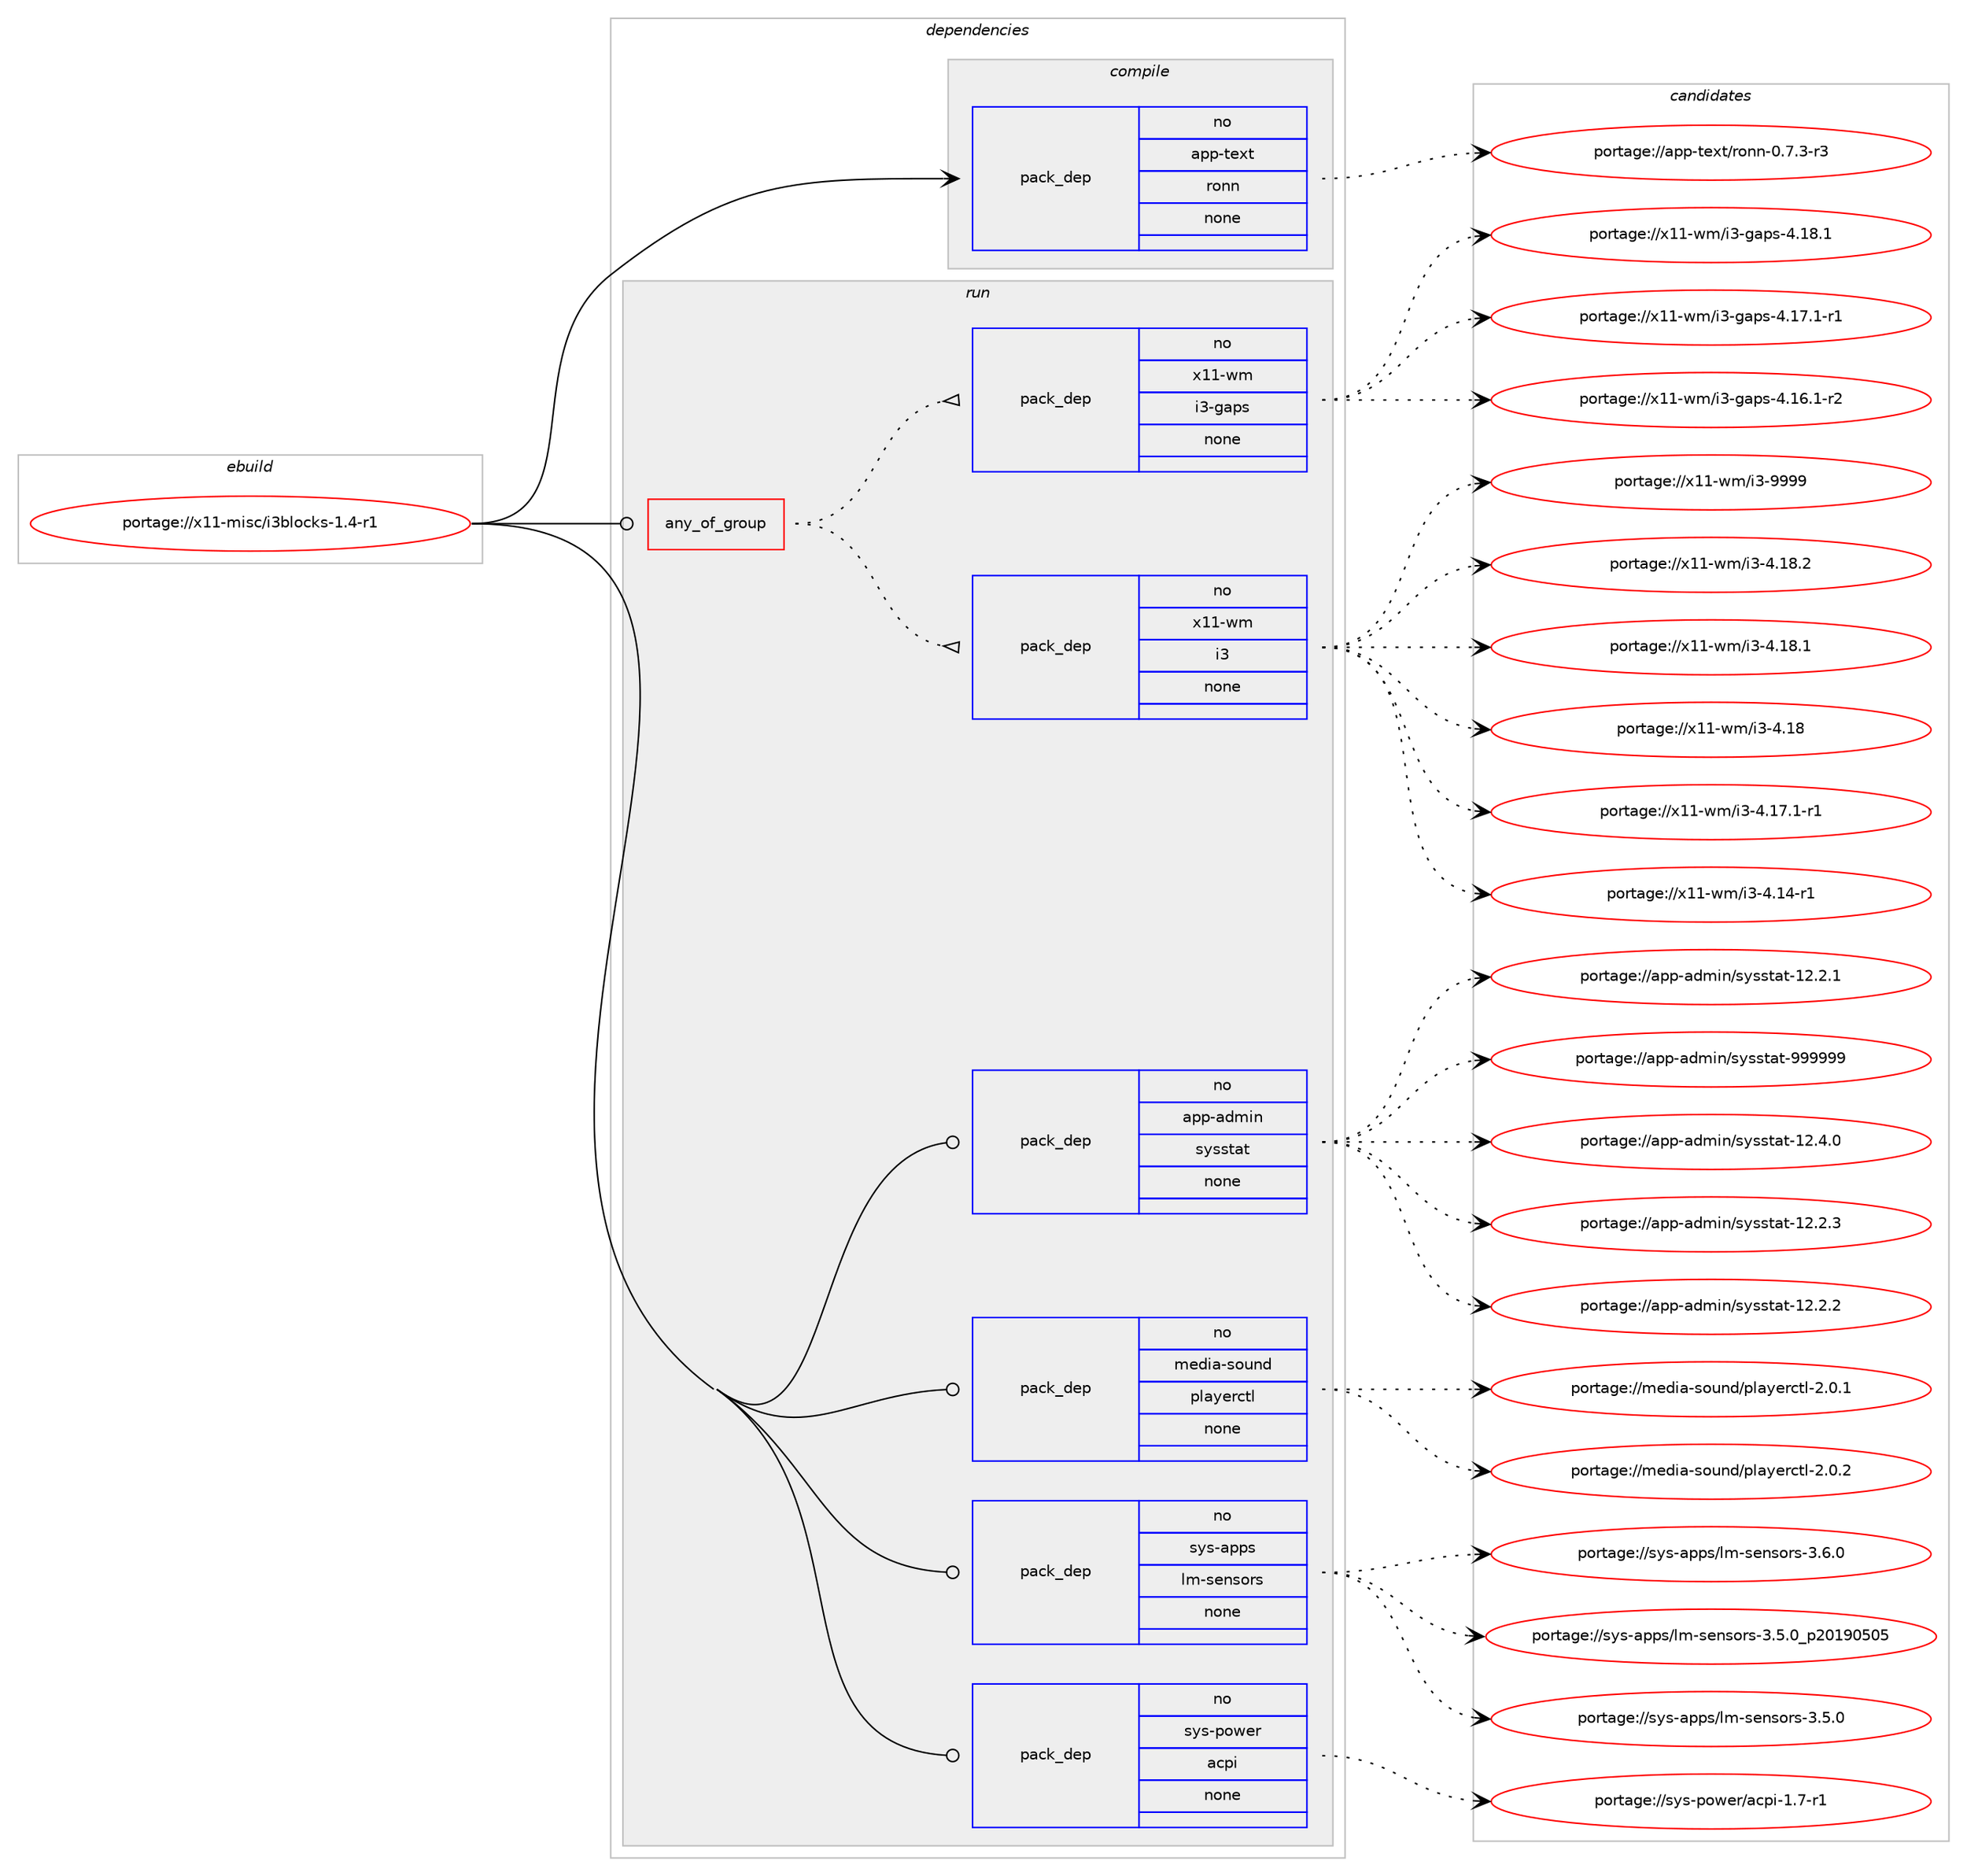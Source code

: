 digraph prolog {

# *************
# Graph options
# *************

newrank=true;
concentrate=true;
compound=true;
graph [rankdir=LR,fontname=Helvetica,fontsize=10,ranksep=1.5];#, ranksep=2.5, nodesep=0.2];
edge  [arrowhead=vee];
node  [fontname=Helvetica,fontsize=10];

# **********
# The ebuild
# **********

subgraph cluster_leftcol {
color=gray;
rank=same;
label=<<i>ebuild</i>>;
id [label="portage://x11-misc/i3blocks-1.4-r1", color=red, width=4, href="../x11-misc/i3blocks-1.4-r1.svg"];
}

# ****************
# The dependencies
# ****************

subgraph cluster_midcol {
color=gray;
label=<<i>dependencies</i>>;
subgraph cluster_compile {
fillcolor="#eeeeee";
style=filled;
label=<<i>compile</i>>;
subgraph pack1177 {
dependency1306 [label=<<TABLE BORDER="0" CELLBORDER="1" CELLSPACING="0" CELLPADDING="4" WIDTH="220"><TR><TD ROWSPAN="6" CELLPADDING="30">pack_dep</TD></TR><TR><TD WIDTH="110">no</TD></TR><TR><TD>app-text</TD></TR><TR><TD>ronn</TD></TR><TR><TD>none</TD></TR><TR><TD></TD></TR></TABLE>>, shape=none, color=blue];
}
id:e -> dependency1306:w [weight=20,style="solid",arrowhead="vee"];
}
subgraph cluster_compileandrun {
fillcolor="#eeeeee";
style=filled;
label=<<i>compile and run</i>>;
}
subgraph cluster_run {
fillcolor="#eeeeee";
style=filled;
label=<<i>run</i>>;
subgraph any10 {
dependency1307 [label=<<TABLE BORDER="0" CELLBORDER="1" CELLSPACING="0" CELLPADDING="4"><TR><TD CELLPADDING="10">any_of_group</TD></TR></TABLE>>, shape=none, color=red];subgraph pack1178 {
dependency1308 [label=<<TABLE BORDER="0" CELLBORDER="1" CELLSPACING="0" CELLPADDING="4" WIDTH="220"><TR><TD ROWSPAN="6" CELLPADDING="30">pack_dep</TD></TR><TR><TD WIDTH="110">no</TD></TR><TR><TD>x11-wm</TD></TR><TR><TD>i3</TD></TR><TR><TD>none</TD></TR><TR><TD></TD></TR></TABLE>>, shape=none, color=blue];
}
dependency1307:e -> dependency1308:w [weight=20,style="dotted",arrowhead="oinv"];
subgraph pack1179 {
dependency1309 [label=<<TABLE BORDER="0" CELLBORDER="1" CELLSPACING="0" CELLPADDING="4" WIDTH="220"><TR><TD ROWSPAN="6" CELLPADDING="30">pack_dep</TD></TR><TR><TD WIDTH="110">no</TD></TR><TR><TD>x11-wm</TD></TR><TR><TD>i3-gaps</TD></TR><TR><TD>none</TD></TR><TR><TD></TD></TR></TABLE>>, shape=none, color=blue];
}
dependency1307:e -> dependency1309:w [weight=20,style="dotted",arrowhead="oinv"];
}
id:e -> dependency1307:w [weight=20,style="solid",arrowhead="odot"];
subgraph pack1180 {
dependency1310 [label=<<TABLE BORDER="0" CELLBORDER="1" CELLSPACING="0" CELLPADDING="4" WIDTH="220"><TR><TD ROWSPAN="6" CELLPADDING="30">pack_dep</TD></TR><TR><TD WIDTH="110">no</TD></TR><TR><TD>app-admin</TD></TR><TR><TD>sysstat</TD></TR><TR><TD>none</TD></TR><TR><TD></TD></TR></TABLE>>, shape=none, color=blue];
}
id:e -> dependency1310:w [weight=20,style="solid",arrowhead="odot"];
subgraph pack1181 {
dependency1311 [label=<<TABLE BORDER="0" CELLBORDER="1" CELLSPACING="0" CELLPADDING="4" WIDTH="220"><TR><TD ROWSPAN="6" CELLPADDING="30">pack_dep</TD></TR><TR><TD WIDTH="110">no</TD></TR><TR><TD>media-sound</TD></TR><TR><TD>playerctl</TD></TR><TR><TD>none</TD></TR><TR><TD></TD></TR></TABLE>>, shape=none, color=blue];
}
id:e -> dependency1311:w [weight=20,style="solid",arrowhead="odot"];
subgraph pack1182 {
dependency1312 [label=<<TABLE BORDER="0" CELLBORDER="1" CELLSPACING="0" CELLPADDING="4" WIDTH="220"><TR><TD ROWSPAN="6" CELLPADDING="30">pack_dep</TD></TR><TR><TD WIDTH="110">no</TD></TR><TR><TD>sys-apps</TD></TR><TR><TD>lm-sensors</TD></TR><TR><TD>none</TD></TR><TR><TD></TD></TR></TABLE>>, shape=none, color=blue];
}
id:e -> dependency1312:w [weight=20,style="solid",arrowhead="odot"];
subgraph pack1183 {
dependency1313 [label=<<TABLE BORDER="0" CELLBORDER="1" CELLSPACING="0" CELLPADDING="4" WIDTH="220"><TR><TD ROWSPAN="6" CELLPADDING="30">pack_dep</TD></TR><TR><TD WIDTH="110">no</TD></TR><TR><TD>sys-power</TD></TR><TR><TD>acpi</TD></TR><TR><TD>none</TD></TR><TR><TD></TD></TR></TABLE>>, shape=none, color=blue];
}
id:e -> dependency1313:w [weight=20,style="solid",arrowhead="odot"];
}
}

# **************
# The candidates
# **************

subgraph cluster_choices {
rank=same;
color=gray;
label=<<i>candidates</i>>;

subgraph choice1177 {
color=black;
nodesep=1;
choice9711211245116101120116471141111101104548465546514511451 [label="portage://app-text/ronn-0.7.3-r3", color=red, width=4,href="../app-text/ronn-0.7.3-r3.svg"];
dependency1306:e -> choice9711211245116101120116471141111101104548465546514511451:w [style=dotted,weight="100"];
}
subgraph choice1178 {
color=black;
nodesep=1;
choice12049494511910947105514557575757 [label="portage://x11-wm/i3-9999", color=red, width=4,href="../x11-wm/i3-9999.svg"];
choice120494945119109471055145524649564650 [label="portage://x11-wm/i3-4.18.2", color=red, width=4,href="../x11-wm/i3-4.18.2.svg"];
choice120494945119109471055145524649564649 [label="portage://x11-wm/i3-4.18.1", color=red, width=4,href="../x11-wm/i3-4.18.1.svg"];
choice12049494511910947105514552464956 [label="portage://x11-wm/i3-4.18", color=red, width=4,href="../x11-wm/i3-4.18.svg"];
choice1204949451191094710551455246495546494511449 [label="portage://x11-wm/i3-4.17.1-r1", color=red, width=4,href="../x11-wm/i3-4.17.1-r1.svg"];
choice120494945119109471055145524649524511449 [label="portage://x11-wm/i3-4.14-r1", color=red, width=4,href="../x11-wm/i3-4.14-r1.svg"];
dependency1308:e -> choice12049494511910947105514557575757:w [style=dotted,weight="100"];
dependency1308:e -> choice120494945119109471055145524649564650:w [style=dotted,weight="100"];
dependency1308:e -> choice120494945119109471055145524649564649:w [style=dotted,weight="100"];
dependency1308:e -> choice12049494511910947105514552464956:w [style=dotted,weight="100"];
dependency1308:e -> choice1204949451191094710551455246495546494511449:w [style=dotted,weight="100"];
dependency1308:e -> choice120494945119109471055145524649524511449:w [style=dotted,weight="100"];
}
subgraph choice1179 {
color=black;
nodesep=1;
choice1204949451191094710551451039711211545524649564649 [label="portage://x11-wm/i3-gaps-4.18.1", color=red, width=4,href="../x11-wm/i3-gaps-4.18.1.svg"];
choice12049494511910947105514510397112115455246495546494511449 [label="portage://x11-wm/i3-gaps-4.17.1-r1", color=red, width=4,href="../x11-wm/i3-gaps-4.17.1-r1.svg"];
choice12049494511910947105514510397112115455246495446494511450 [label="portage://x11-wm/i3-gaps-4.16.1-r2", color=red, width=4,href="../x11-wm/i3-gaps-4.16.1-r2.svg"];
dependency1309:e -> choice1204949451191094710551451039711211545524649564649:w [style=dotted,weight="100"];
dependency1309:e -> choice12049494511910947105514510397112115455246495546494511449:w [style=dotted,weight="100"];
dependency1309:e -> choice12049494511910947105514510397112115455246495446494511450:w [style=dotted,weight="100"];
}
subgraph choice1180 {
color=black;
nodesep=1;
choice971121124597100109105110471151211151151169711645575757575757 [label="portage://app-admin/sysstat-999999", color=red, width=4,href="../app-admin/sysstat-999999.svg"];
choice971121124597100109105110471151211151151169711645495046524648 [label="portage://app-admin/sysstat-12.4.0", color=red, width=4,href="../app-admin/sysstat-12.4.0.svg"];
choice971121124597100109105110471151211151151169711645495046504651 [label="portage://app-admin/sysstat-12.2.3", color=red, width=4,href="../app-admin/sysstat-12.2.3.svg"];
choice971121124597100109105110471151211151151169711645495046504650 [label="portage://app-admin/sysstat-12.2.2", color=red, width=4,href="../app-admin/sysstat-12.2.2.svg"];
choice971121124597100109105110471151211151151169711645495046504649 [label="portage://app-admin/sysstat-12.2.1", color=red, width=4,href="../app-admin/sysstat-12.2.1.svg"];
dependency1310:e -> choice971121124597100109105110471151211151151169711645575757575757:w [style=dotted,weight="100"];
dependency1310:e -> choice971121124597100109105110471151211151151169711645495046524648:w [style=dotted,weight="100"];
dependency1310:e -> choice971121124597100109105110471151211151151169711645495046504651:w [style=dotted,weight="100"];
dependency1310:e -> choice971121124597100109105110471151211151151169711645495046504650:w [style=dotted,weight="100"];
dependency1310:e -> choice971121124597100109105110471151211151151169711645495046504649:w [style=dotted,weight="100"];
}
subgraph choice1181 {
color=black;
nodesep=1;
choice1091011001059745115111117110100471121089712110111499116108455046484650 [label="portage://media-sound/playerctl-2.0.2", color=red, width=4,href="../media-sound/playerctl-2.0.2.svg"];
choice1091011001059745115111117110100471121089712110111499116108455046484649 [label="portage://media-sound/playerctl-2.0.1", color=red, width=4,href="../media-sound/playerctl-2.0.1.svg"];
dependency1311:e -> choice1091011001059745115111117110100471121089712110111499116108455046484650:w [style=dotted,weight="100"];
dependency1311:e -> choice1091011001059745115111117110100471121089712110111499116108455046484649:w [style=dotted,weight="100"];
}
subgraph choice1182 {
color=black;
nodesep=1;
choice11512111545971121121154710810945115101110115111114115455146544648 [label="portage://sys-apps/lm-sensors-3.6.0", color=red, width=4,href="../sys-apps/lm-sensors-3.6.0.svg"];
choice11512111545971121121154710810945115101110115111114115455146534648951125048495748534853 [label="portage://sys-apps/lm-sensors-3.5.0_p20190505", color=red, width=4,href="../sys-apps/lm-sensors-3.5.0_p20190505.svg"];
choice11512111545971121121154710810945115101110115111114115455146534648 [label="portage://sys-apps/lm-sensors-3.5.0", color=red, width=4,href="../sys-apps/lm-sensors-3.5.0.svg"];
dependency1312:e -> choice11512111545971121121154710810945115101110115111114115455146544648:w [style=dotted,weight="100"];
dependency1312:e -> choice11512111545971121121154710810945115101110115111114115455146534648951125048495748534853:w [style=dotted,weight="100"];
dependency1312:e -> choice11512111545971121121154710810945115101110115111114115455146534648:w [style=dotted,weight="100"];
}
subgraph choice1183 {
color=black;
nodesep=1;
choice11512111545112111119101114479799112105454946554511449 [label="portage://sys-power/acpi-1.7-r1", color=red, width=4,href="../sys-power/acpi-1.7-r1.svg"];
dependency1313:e -> choice11512111545112111119101114479799112105454946554511449:w [style=dotted,weight="100"];
}
}

}

